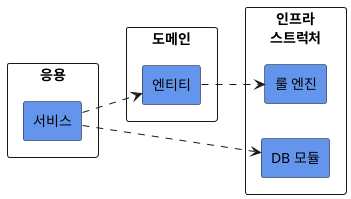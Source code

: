 @startuml

left to right direction

Rectangle "응용" as a {
    Rectangle "서비스" as d #CornflowerBlue
}

Rectangle "도메인" as b {
    Rectangle "엔티티" as e #CornflowerBlue
}

Rectangle "인프라\n스트럭처" as c {
    Rectangle "DB 모듈" as f #CornflowerBlue
    Rectangle "룰 엔진" as g #CornflowerBlue
}

d ..> e
d ..> f

e ..> g

@enduml